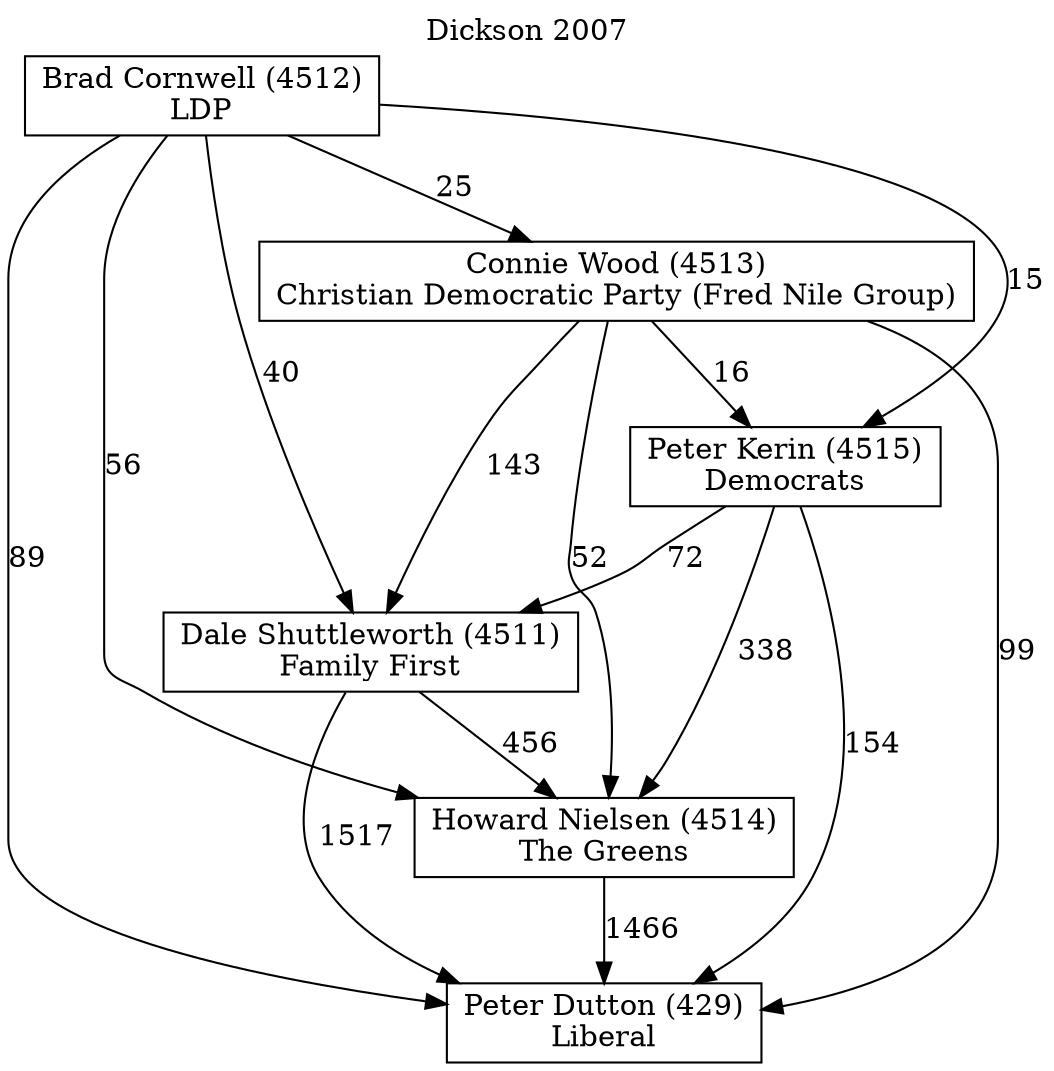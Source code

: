 // House preference flow
digraph "Peter Dutton (429)_Dickson_2007" {
	graph [label="Dickson 2007" labelloc=t mclimit=2]
	node [shape=box]
	"Peter Dutton (429)" [label="Peter Dutton (429)
Liberal"]
	"Howard Nielsen (4514)" [label="Howard Nielsen (4514)
The Greens"]
	"Dale Shuttleworth (4511)" [label="Dale Shuttleworth (4511)
Family First"]
	"Peter Kerin (4515)" [label="Peter Kerin (4515)
Democrats"]
	"Connie Wood (4513)" [label="Connie Wood (4513)
Christian Democratic Party (Fred Nile Group)"]
	"Brad Cornwell (4512)" [label="Brad Cornwell (4512)
LDP"]
	"Howard Nielsen (4514)" -> "Peter Dutton (429)" [label=1466]
	"Dale Shuttleworth (4511)" -> "Howard Nielsen (4514)" [label=456]
	"Peter Kerin (4515)" -> "Dale Shuttleworth (4511)" [label=72]
	"Connie Wood (4513)" -> "Peter Kerin (4515)" [label=16]
	"Brad Cornwell (4512)" -> "Connie Wood (4513)" [label=25]
	"Dale Shuttleworth (4511)" -> "Peter Dutton (429)" [label=1517]
	"Peter Kerin (4515)" -> "Peter Dutton (429)" [label=154]
	"Connie Wood (4513)" -> "Peter Dutton (429)" [label=99]
	"Brad Cornwell (4512)" -> "Peter Dutton (429)" [label=89]
	"Brad Cornwell (4512)" -> "Peter Kerin (4515)" [label=15]
	"Connie Wood (4513)" -> "Dale Shuttleworth (4511)" [label=143]
	"Brad Cornwell (4512)" -> "Dale Shuttleworth (4511)" [label=40]
	"Peter Kerin (4515)" -> "Howard Nielsen (4514)" [label=338]
	"Connie Wood (4513)" -> "Howard Nielsen (4514)" [label=52]
	"Brad Cornwell (4512)" -> "Howard Nielsen (4514)" [label=56]
}
